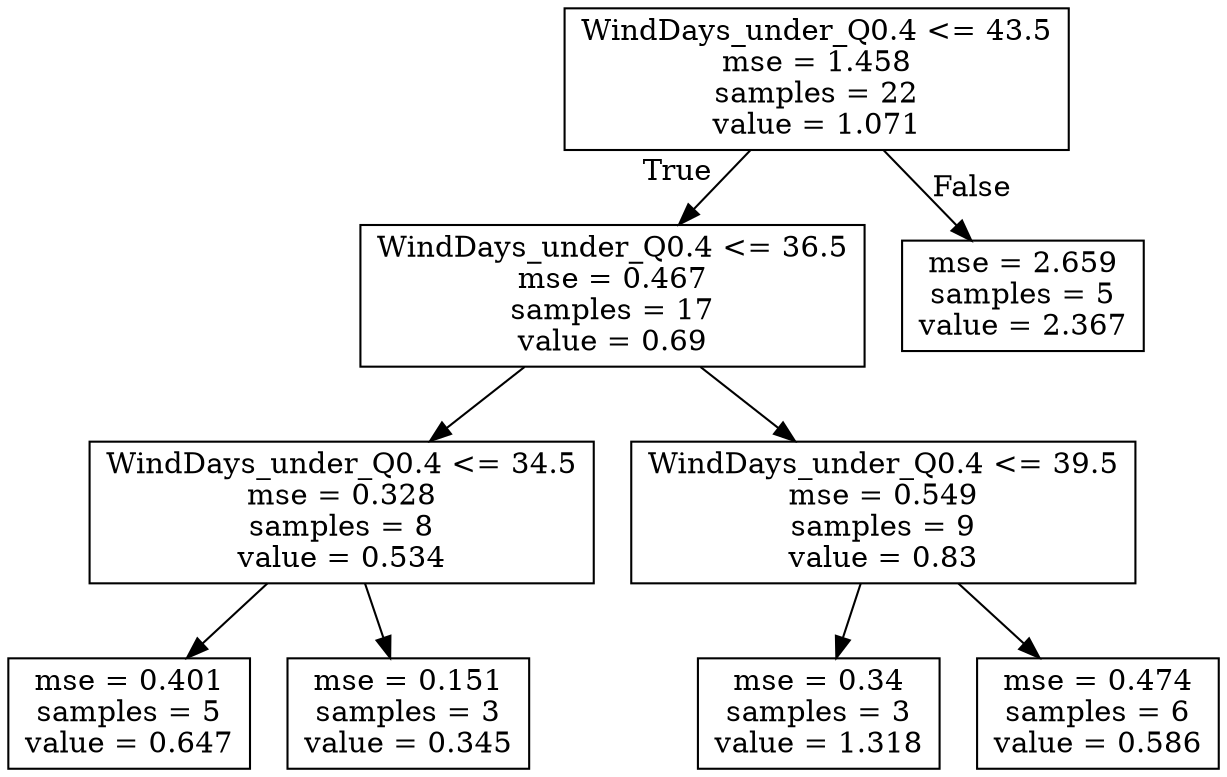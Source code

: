 digraph Tree {
node [shape=box] ;
0 [label="WindDays_under_Q0.4 <= 43.5\nmse = 1.458\nsamples = 22\nvalue = 1.071"] ;
1 [label="WindDays_under_Q0.4 <= 36.5\nmse = 0.467\nsamples = 17\nvalue = 0.69"] ;
0 -> 1 [labeldistance=2.5, labelangle=45, headlabel="True"] ;
3 [label="WindDays_under_Q0.4 <= 34.5\nmse = 0.328\nsamples = 8\nvalue = 0.534"] ;
1 -> 3 ;
7 [label="mse = 0.401\nsamples = 5\nvalue = 0.647"] ;
3 -> 7 ;
8 [label="mse = 0.151\nsamples = 3\nvalue = 0.345"] ;
3 -> 8 ;
4 [label="WindDays_under_Q0.4 <= 39.5\nmse = 0.549\nsamples = 9\nvalue = 0.83"] ;
1 -> 4 ;
5 [label="mse = 0.34\nsamples = 3\nvalue = 1.318"] ;
4 -> 5 ;
6 [label="mse = 0.474\nsamples = 6\nvalue = 0.586"] ;
4 -> 6 ;
2 [label="mse = 2.659\nsamples = 5\nvalue = 2.367"] ;
0 -> 2 [labeldistance=2.5, labelangle=-45, headlabel="False"] ;
}